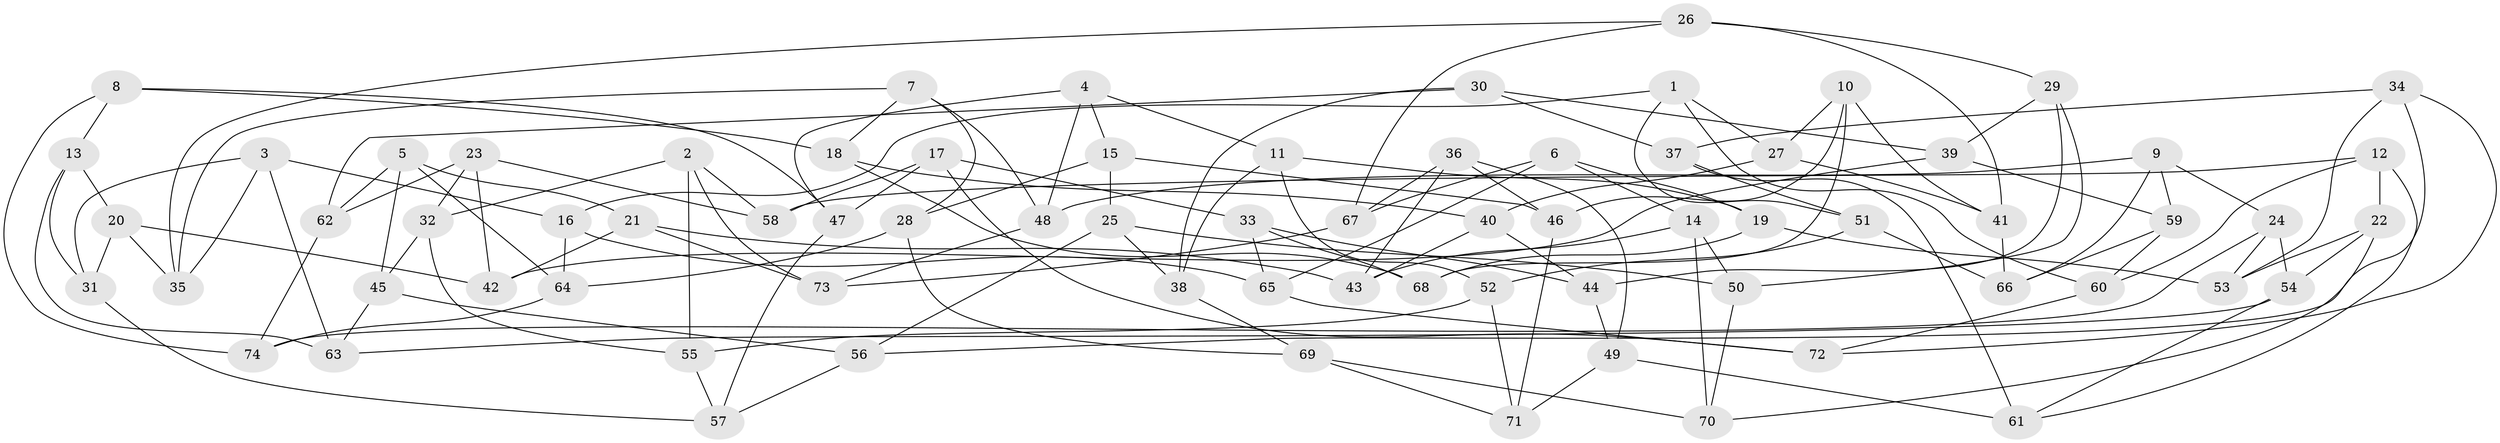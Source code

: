 // coarse degree distribution, {5: 0.20454545454545456, 4: 0.5909090909090909, 3: 0.11363636363636363, 8: 0.022727272727272728, 10: 0.022727272727272728, 9: 0.022727272727272728, 7: 0.022727272727272728}
// Generated by graph-tools (version 1.1) at 2025/03/03/04/25 22:03:32]
// undirected, 74 vertices, 148 edges
graph export_dot {
graph [start="1"]
  node [color=gray90,style=filled];
  1;
  2;
  3;
  4;
  5;
  6;
  7;
  8;
  9;
  10;
  11;
  12;
  13;
  14;
  15;
  16;
  17;
  18;
  19;
  20;
  21;
  22;
  23;
  24;
  25;
  26;
  27;
  28;
  29;
  30;
  31;
  32;
  33;
  34;
  35;
  36;
  37;
  38;
  39;
  40;
  41;
  42;
  43;
  44;
  45;
  46;
  47;
  48;
  49;
  50;
  51;
  52;
  53;
  54;
  55;
  56;
  57;
  58;
  59;
  60;
  61;
  62;
  63;
  64;
  65;
  66;
  67;
  68;
  69;
  70;
  71;
  72;
  73;
  74;
  1 -- 27;
  1 -- 16;
  1 -- 60;
  1 -- 51;
  2 -- 58;
  2 -- 55;
  2 -- 32;
  2 -- 73;
  3 -- 63;
  3 -- 35;
  3 -- 16;
  3 -- 31;
  4 -- 15;
  4 -- 47;
  4 -- 48;
  4 -- 11;
  5 -- 45;
  5 -- 62;
  5 -- 64;
  5 -- 21;
  6 -- 65;
  6 -- 19;
  6 -- 14;
  6 -- 67;
  7 -- 28;
  7 -- 48;
  7 -- 18;
  7 -- 35;
  8 -- 13;
  8 -- 47;
  8 -- 74;
  8 -- 18;
  9 -- 48;
  9 -- 59;
  9 -- 24;
  9 -- 66;
  10 -- 68;
  10 -- 46;
  10 -- 27;
  10 -- 41;
  11 -- 52;
  11 -- 19;
  11 -- 38;
  12 -- 22;
  12 -- 58;
  12 -- 61;
  12 -- 60;
  13 -- 31;
  13 -- 63;
  13 -- 20;
  14 -- 50;
  14 -- 43;
  14 -- 70;
  15 -- 28;
  15 -- 25;
  15 -- 46;
  16 -- 65;
  16 -- 64;
  17 -- 58;
  17 -- 33;
  17 -- 47;
  17 -- 72;
  18 -- 68;
  18 -- 40;
  19 -- 53;
  19 -- 68;
  20 -- 42;
  20 -- 31;
  20 -- 35;
  21 -- 43;
  21 -- 73;
  21 -- 42;
  22 -- 53;
  22 -- 54;
  22 -- 70;
  23 -- 58;
  23 -- 42;
  23 -- 62;
  23 -- 32;
  24 -- 54;
  24 -- 74;
  24 -- 53;
  25 -- 50;
  25 -- 56;
  25 -- 38;
  26 -- 35;
  26 -- 67;
  26 -- 41;
  26 -- 29;
  27 -- 41;
  27 -- 40;
  28 -- 69;
  28 -- 64;
  29 -- 44;
  29 -- 50;
  29 -- 39;
  30 -- 38;
  30 -- 62;
  30 -- 39;
  30 -- 37;
  31 -- 57;
  32 -- 45;
  32 -- 55;
  33 -- 68;
  33 -- 44;
  33 -- 65;
  34 -- 72;
  34 -- 37;
  34 -- 53;
  34 -- 56;
  36 -- 46;
  36 -- 49;
  36 -- 43;
  36 -- 67;
  37 -- 51;
  37 -- 61;
  38 -- 69;
  39 -- 59;
  39 -- 42;
  40 -- 43;
  40 -- 44;
  41 -- 66;
  44 -- 49;
  45 -- 63;
  45 -- 56;
  46 -- 71;
  47 -- 57;
  48 -- 73;
  49 -- 61;
  49 -- 71;
  50 -- 70;
  51 -- 52;
  51 -- 66;
  52 -- 55;
  52 -- 71;
  54 -- 61;
  54 -- 63;
  55 -- 57;
  56 -- 57;
  59 -- 66;
  59 -- 60;
  60 -- 72;
  62 -- 74;
  64 -- 74;
  65 -- 72;
  67 -- 73;
  69 -- 71;
  69 -- 70;
}
